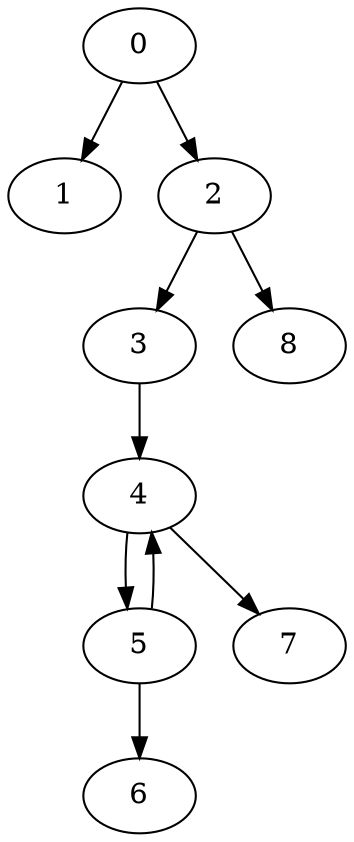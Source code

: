 digraph {
	0
	1
	2
	3
	4
	5
	6
	7
	8
	0 -> 2
	2 -> 3
	3 -> 4
	5 -> 4
	4 -> 7
	2 -> 8
	0 -> 1
	4 -> 5
	5 -> 6
}
